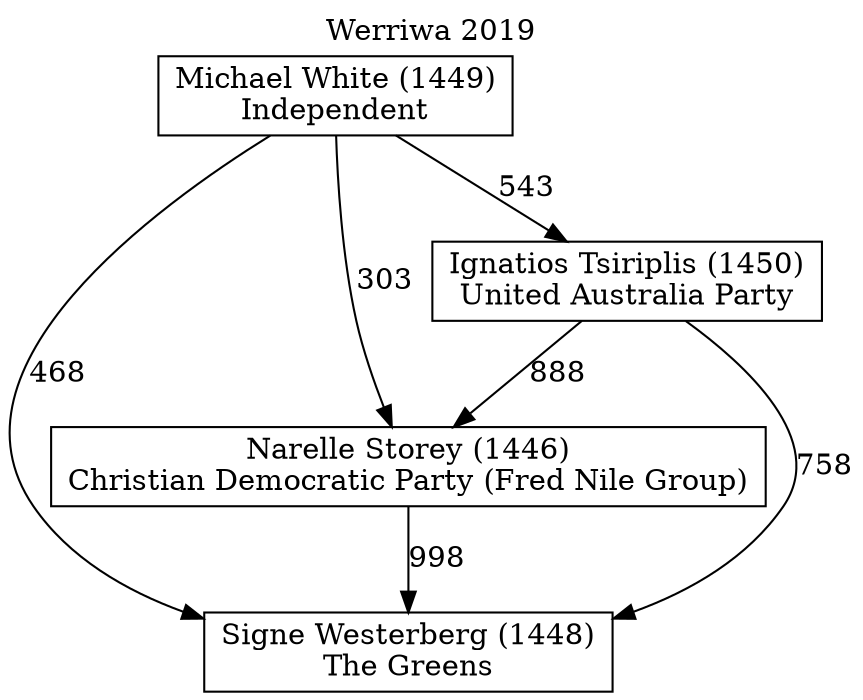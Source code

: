 // House preference flow
digraph "Signe Westerberg (1448)_Werriwa_2019" {
	graph [label="Werriwa 2019" labelloc=t mclimit=10]
	node [shape=box]
	"Signe Westerberg (1448)" [label="Signe Westerberg (1448)
The Greens"]
	"Narelle Storey (1446)" [label="Narelle Storey (1446)
Christian Democratic Party (Fred Nile Group)"]
	"Ignatios Tsiriplis (1450)" [label="Ignatios Tsiriplis (1450)
United Australia Party"]
	"Michael White (1449)" [label="Michael White (1449)
Independent"]
	"Signe Westerberg (1448)" [label="Signe Westerberg (1448)
The Greens"]
	"Ignatios Tsiriplis (1450)" [label="Ignatios Tsiriplis (1450)
United Australia Party"]
	"Michael White (1449)" [label="Michael White (1449)
Independent"]
	"Signe Westerberg (1448)" [label="Signe Westerberg (1448)
The Greens"]
	"Michael White (1449)" [label="Michael White (1449)
Independent"]
	"Michael White (1449)" [label="Michael White (1449)
Independent"]
	"Ignatios Tsiriplis (1450)" [label="Ignatios Tsiriplis (1450)
United Australia Party"]
	"Michael White (1449)" [label="Michael White (1449)
Independent"]
	"Michael White (1449)" [label="Michael White (1449)
Independent"]
	"Narelle Storey (1446)" [label="Narelle Storey (1446)
Christian Democratic Party (Fred Nile Group)"]
	"Ignatios Tsiriplis (1450)" [label="Ignatios Tsiriplis (1450)
United Australia Party"]
	"Michael White (1449)" [label="Michael White (1449)
Independent"]
	"Narelle Storey (1446)" [label="Narelle Storey (1446)
Christian Democratic Party (Fred Nile Group)"]
	"Michael White (1449)" [label="Michael White (1449)
Independent"]
	"Michael White (1449)" [label="Michael White (1449)
Independent"]
	"Ignatios Tsiriplis (1450)" [label="Ignatios Tsiriplis (1450)
United Australia Party"]
	"Michael White (1449)" [label="Michael White (1449)
Independent"]
	"Michael White (1449)" [label="Michael White (1449)
Independent"]
	"Narelle Storey (1446)" -> "Signe Westerberg (1448)" [label=998]
	"Ignatios Tsiriplis (1450)" -> "Narelle Storey (1446)" [label=888]
	"Michael White (1449)" -> "Ignatios Tsiriplis (1450)" [label=543]
	"Ignatios Tsiriplis (1450)" -> "Signe Westerberg (1448)" [label=758]
	"Michael White (1449)" -> "Signe Westerberg (1448)" [label=468]
	"Michael White (1449)" -> "Narelle Storey (1446)" [label=303]
}
